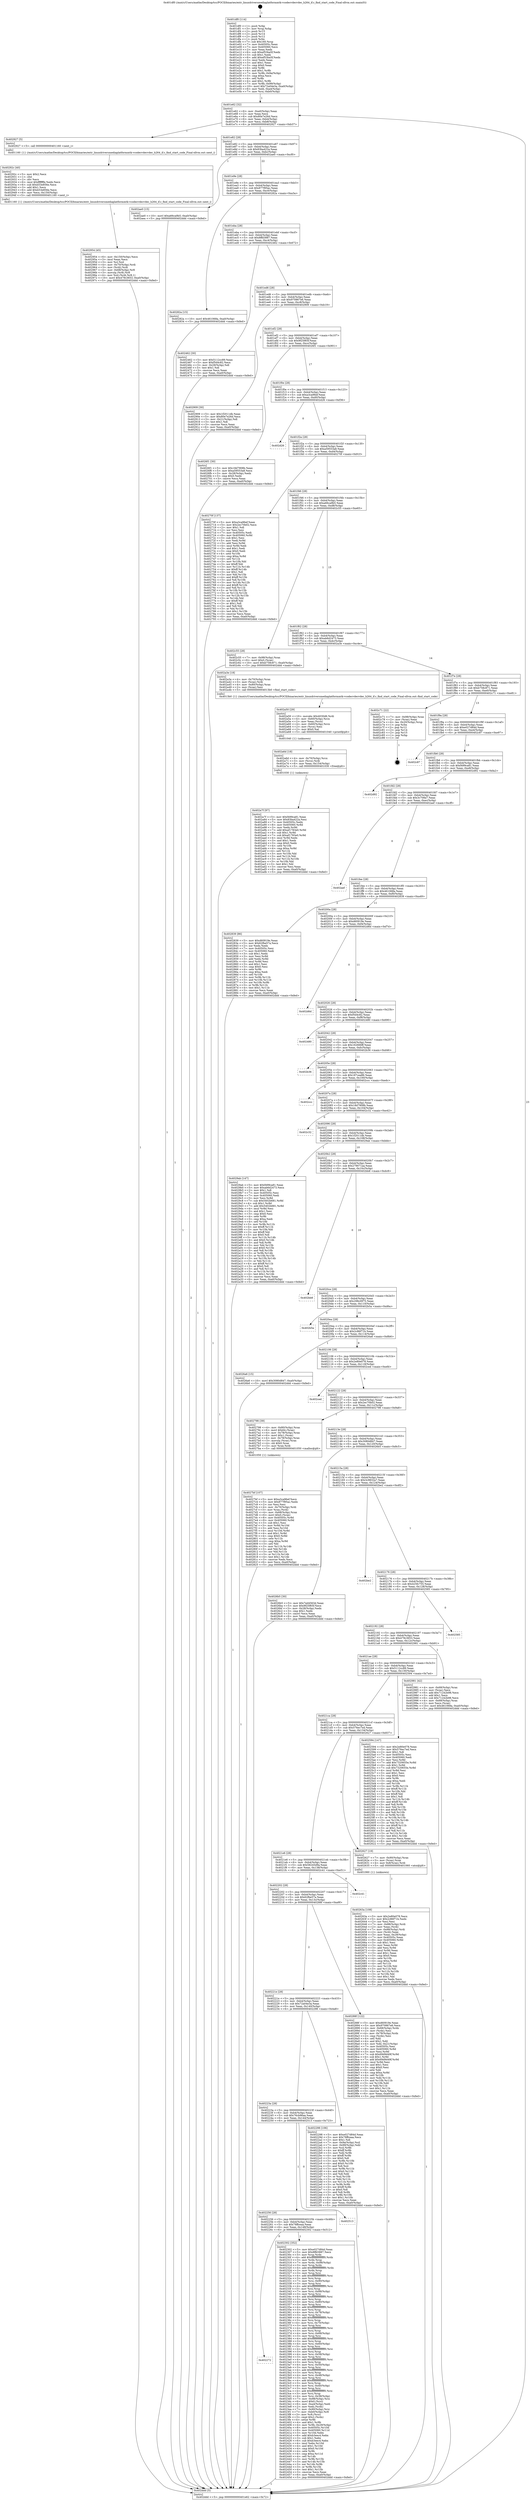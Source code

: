 digraph "0x401df0" {
  label = "0x401df0 (/mnt/c/Users/mathe/Desktop/tcc/POCII/binaries/extr_linuxdriversmediaplatformmtk-vcodecvdecvdec_h264_if.c_find_start_code_Final-ollvm.out::main(0))"
  labelloc = "t"
  node[shape=record]

  Entry [label="",width=0.3,height=0.3,shape=circle,fillcolor=black,style=filled]
  "0x401e62" [label="{
     0x401e62 [32]\l
     | [instrs]\l
     &nbsp;&nbsp;0x401e62 \<+6\>: mov -0xa0(%rbp),%eax\l
     &nbsp;&nbsp;0x401e68 \<+2\>: mov %eax,%ecx\l
     &nbsp;&nbsp;0x401e6a \<+6\>: sub $0x80e7e26d,%ecx\l
     &nbsp;&nbsp;0x401e70 \<+6\>: mov %eax,-0xb4(%rbp)\l
     &nbsp;&nbsp;0x401e76 \<+6\>: mov %ecx,-0xb8(%rbp)\l
     &nbsp;&nbsp;0x401e7c \<+6\>: je 0000000000402927 \<main+0xb37\>\l
  }"]
  "0x402927" [label="{
     0x402927 [5]\l
     | [instrs]\l
     &nbsp;&nbsp;0x402927 \<+5\>: call 0000000000401160 \<next_i\>\l
     | [calls]\l
     &nbsp;&nbsp;0x401160 \{1\} (/mnt/c/Users/mathe/Desktop/tcc/POCII/binaries/extr_linuxdriversmediaplatformmtk-vcodecvdecvdec_h264_if.c_find_start_code_Final-ollvm.out::next_i)\l
  }"]
  "0x401e82" [label="{
     0x401e82 [28]\l
     | [instrs]\l
     &nbsp;&nbsp;0x401e82 \<+5\>: jmp 0000000000401e87 \<main+0x97\>\l
     &nbsp;&nbsp;0x401e87 \<+6\>: mov -0xb4(%rbp),%eax\l
     &nbsp;&nbsp;0x401e8d \<+5\>: sub $0x83ba422a,%eax\l
     &nbsp;&nbsp;0x401e92 \<+6\>: mov %eax,-0xbc(%rbp)\l
     &nbsp;&nbsp;0x401e98 \<+6\>: je 0000000000402ae0 \<main+0xcf0\>\l
  }"]
  Exit [label="",width=0.3,height=0.3,shape=circle,fillcolor=black,style=filled,peripheries=2]
  "0x402ae0" [label="{
     0x402ae0 [15]\l
     | [instrs]\l
     &nbsp;&nbsp;0x402ae0 \<+10\>: movl $0xa66ca9b5,-0xa0(%rbp)\l
     &nbsp;&nbsp;0x402aea \<+5\>: jmp 0000000000402ddd \<main+0xfed\>\l
  }"]
  "0x401e9e" [label="{
     0x401e9e [28]\l
     | [instrs]\l
     &nbsp;&nbsp;0x401e9e \<+5\>: jmp 0000000000401ea3 \<main+0xb3\>\l
     &nbsp;&nbsp;0x401ea3 \<+6\>: mov -0xb4(%rbp),%eax\l
     &nbsp;&nbsp;0x401ea9 \<+5\>: sub $0x877f95ac,%eax\l
     &nbsp;&nbsp;0x401eae \<+6\>: mov %eax,-0xc0(%rbp)\l
     &nbsp;&nbsp;0x401eb4 \<+6\>: je 000000000040282a \<main+0xa3a\>\l
  }"]
  "0x402a7f" [label="{
     0x402a7f [97]\l
     | [instrs]\l
     &nbsp;&nbsp;0x402a7f \<+5\>: mov $0xf499ca81,%eax\l
     &nbsp;&nbsp;0x402a84 \<+5\>: mov $0x83ba422a,%esi\l
     &nbsp;&nbsp;0x402a89 \<+7\>: mov 0x40505c,%edx\l
     &nbsp;&nbsp;0x402a90 \<+8\>: mov 0x405060,%r8d\l
     &nbsp;&nbsp;0x402a98 \<+3\>: mov %edx,%r9d\l
     &nbsp;&nbsp;0x402a9b \<+7\>: add $0xaf1783e0,%r9d\l
     &nbsp;&nbsp;0x402aa2 \<+4\>: sub $0x1,%r9d\l
     &nbsp;&nbsp;0x402aa6 \<+7\>: sub $0xaf1783e0,%r9d\l
     &nbsp;&nbsp;0x402aad \<+4\>: imul %r9d,%edx\l
     &nbsp;&nbsp;0x402ab1 \<+3\>: and $0x1,%edx\l
     &nbsp;&nbsp;0x402ab4 \<+3\>: cmp $0x0,%edx\l
     &nbsp;&nbsp;0x402ab7 \<+4\>: sete %r10b\l
     &nbsp;&nbsp;0x402abb \<+4\>: cmp $0xa,%r8d\l
     &nbsp;&nbsp;0x402abf \<+4\>: setl %r11b\l
     &nbsp;&nbsp;0x402ac3 \<+3\>: mov %r10b,%bl\l
     &nbsp;&nbsp;0x402ac6 \<+3\>: and %r11b,%bl\l
     &nbsp;&nbsp;0x402ac9 \<+3\>: xor %r11b,%r10b\l
     &nbsp;&nbsp;0x402acc \<+3\>: or %r10b,%bl\l
     &nbsp;&nbsp;0x402acf \<+3\>: test $0x1,%bl\l
     &nbsp;&nbsp;0x402ad2 \<+3\>: cmovne %esi,%eax\l
     &nbsp;&nbsp;0x402ad5 \<+6\>: mov %eax,-0xa0(%rbp)\l
     &nbsp;&nbsp;0x402adb \<+5\>: jmp 0000000000402ddd \<main+0xfed\>\l
  }"]
  "0x40282a" [label="{
     0x40282a [15]\l
     | [instrs]\l
     &nbsp;&nbsp;0x40282a \<+10\>: movl $0x461068a,-0xa0(%rbp)\l
     &nbsp;&nbsp;0x402834 \<+5\>: jmp 0000000000402ddd \<main+0xfed\>\l
  }"]
  "0x401eba" [label="{
     0x401eba [28]\l
     | [instrs]\l
     &nbsp;&nbsp;0x401eba \<+5\>: jmp 0000000000401ebf \<main+0xcf\>\l
     &nbsp;&nbsp;0x401ebf \<+6\>: mov -0xb4(%rbp),%eax\l
     &nbsp;&nbsp;0x401ec5 \<+5\>: sub $0x8ffd3887,%eax\l
     &nbsp;&nbsp;0x401eca \<+6\>: mov %eax,-0xc4(%rbp)\l
     &nbsp;&nbsp;0x401ed0 \<+6\>: je 0000000000402462 \<main+0x672\>\l
  }"]
  "0x402a6d" [label="{
     0x402a6d [18]\l
     | [instrs]\l
     &nbsp;&nbsp;0x402a6d \<+4\>: mov -0x70(%rbp),%rcx\l
     &nbsp;&nbsp;0x402a71 \<+3\>: mov (%rcx),%rdi\l
     &nbsp;&nbsp;0x402a74 \<+6\>: mov %eax,-0x154(%rbp)\l
     &nbsp;&nbsp;0x402a7a \<+5\>: call 0000000000401030 \<free@plt\>\l
     | [calls]\l
     &nbsp;&nbsp;0x401030 \{1\} (unknown)\l
  }"]
  "0x402462" [label="{
     0x402462 [30]\l
     | [instrs]\l
     &nbsp;&nbsp;0x402462 \<+5\>: mov $0x5112cc89,%eax\l
     &nbsp;&nbsp;0x402467 \<+5\>: mov $0xf5d4c82,%ecx\l
     &nbsp;&nbsp;0x40246c \<+3\>: mov -0x29(%rbp),%dl\l
     &nbsp;&nbsp;0x40246f \<+3\>: test $0x1,%dl\l
     &nbsp;&nbsp;0x402472 \<+3\>: cmovne %ecx,%eax\l
     &nbsp;&nbsp;0x402475 \<+6\>: mov %eax,-0xa0(%rbp)\l
     &nbsp;&nbsp;0x40247b \<+5\>: jmp 0000000000402ddd \<main+0xfed\>\l
  }"]
  "0x401ed6" [label="{
     0x401ed6 [28]\l
     | [instrs]\l
     &nbsp;&nbsp;0x401ed6 \<+5\>: jmp 0000000000401edb \<main+0xeb\>\l
     &nbsp;&nbsp;0x401edb \<+6\>: mov -0xb4(%rbp),%eax\l
     &nbsp;&nbsp;0x401ee1 \<+5\>: sub $0x970867e6,%eax\l
     &nbsp;&nbsp;0x401ee6 \<+6\>: mov %eax,-0xc8(%rbp)\l
     &nbsp;&nbsp;0x401eec \<+6\>: je 0000000000402909 \<main+0xb19\>\l
  }"]
  "0x402a50" [label="{
     0x402a50 [29]\l
     | [instrs]\l
     &nbsp;&nbsp;0x402a50 \<+10\>: movabs $0x4030d6,%rdi\l
     &nbsp;&nbsp;0x402a5a \<+4\>: mov -0x60(%rbp),%rcx\l
     &nbsp;&nbsp;0x402a5e \<+2\>: mov %eax,(%rcx)\l
     &nbsp;&nbsp;0x402a60 \<+4\>: mov -0x60(%rbp),%rcx\l
     &nbsp;&nbsp;0x402a64 \<+2\>: mov (%rcx),%esi\l
     &nbsp;&nbsp;0x402a66 \<+2\>: mov $0x0,%al\l
     &nbsp;&nbsp;0x402a68 \<+5\>: call 0000000000401040 \<printf@plt\>\l
     | [calls]\l
     &nbsp;&nbsp;0x401040 \{1\} (unknown)\l
  }"]
  "0x402909" [label="{
     0x402909 [30]\l
     | [instrs]\l
     &nbsp;&nbsp;0x402909 \<+5\>: mov $0x1f2011db,%eax\l
     &nbsp;&nbsp;0x40290e \<+5\>: mov $0x80e7e26d,%ecx\l
     &nbsp;&nbsp;0x402913 \<+3\>: mov -0x21(%rbp),%dl\l
     &nbsp;&nbsp;0x402916 \<+3\>: test $0x1,%dl\l
     &nbsp;&nbsp;0x402919 \<+3\>: cmovne %ecx,%eax\l
     &nbsp;&nbsp;0x40291c \<+6\>: mov %eax,-0xa0(%rbp)\l
     &nbsp;&nbsp;0x402922 \<+5\>: jmp 0000000000402ddd \<main+0xfed\>\l
  }"]
  "0x401ef2" [label="{
     0x401ef2 [28]\l
     | [instrs]\l
     &nbsp;&nbsp;0x401ef2 \<+5\>: jmp 0000000000401ef7 \<main+0x107\>\l
     &nbsp;&nbsp;0x401ef7 \<+6\>: mov -0xb4(%rbp),%eax\l
     &nbsp;&nbsp;0x401efd \<+5\>: sub $0x9f25f65f,%eax\l
     &nbsp;&nbsp;0x401f02 \<+6\>: mov %eax,-0xcc(%rbp)\l
     &nbsp;&nbsp;0x401f08 \<+6\>: je 00000000004026f1 \<main+0x901\>\l
  }"]
  "0x402954" [label="{
     0x402954 [45]\l
     | [instrs]\l
     &nbsp;&nbsp;0x402954 \<+6\>: mov -0x150(%rbp),%ecx\l
     &nbsp;&nbsp;0x40295a \<+3\>: imul %eax,%ecx\l
     &nbsp;&nbsp;0x40295d \<+3\>: mov %cl,%sil\l
     &nbsp;&nbsp;0x402960 \<+4\>: mov -0x70(%rbp),%rdi\l
     &nbsp;&nbsp;0x402964 \<+3\>: mov (%rdi),%rdi\l
     &nbsp;&nbsp;0x402967 \<+4\>: mov -0x68(%rbp),%r8\l
     &nbsp;&nbsp;0x40296b \<+3\>: movslq (%r8),%r8\l
     &nbsp;&nbsp;0x40296e \<+4\>: mov %sil,(%rdi,%r8,1)\l
     &nbsp;&nbsp;0x402972 \<+10\>: movl $0x479c3653,-0xa0(%rbp)\l
     &nbsp;&nbsp;0x40297c \<+5\>: jmp 0000000000402ddd \<main+0xfed\>\l
  }"]
  "0x4026f1" [label="{
     0x4026f1 [30]\l
     | [instrs]\l
     &nbsp;&nbsp;0x4026f1 \<+5\>: mov $0x18d7908b,%eax\l
     &nbsp;&nbsp;0x4026f6 \<+5\>: mov $0xa59553a8,%ecx\l
     &nbsp;&nbsp;0x4026fb \<+3\>: mov -0x28(%rbp),%edx\l
     &nbsp;&nbsp;0x4026fe \<+3\>: cmp $0x0,%edx\l
     &nbsp;&nbsp;0x402701 \<+3\>: cmove %ecx,%eax\l
     &nbsp;&nbsp;0x402704 \<+6\>: mov %eax,-0xa0(%rbp)\l
     &nbsp;&nbsp;0x40270a \<+5\>: jmp 0000000000402ddd \<main+0xfed\>\l
  }"]
  "0x401f0e" [label="{
     0x401f0e [28]\l
     | [instrs]\l
     &nbsp;&nbsp;0x401f0e \<+5\>: jmp 0000000000401f13 \<main+0x123\>\l
     &nbsp;&nbsp;0x401f13 \<+6\>: mov -0xb4(%rbp),%eax\l
     &nbsp;&nbsp;0x401f19 \<+5\>: sub $0xa3ca96ef,%eax\l
     &nbsp;&nbsp;0x401f1e \<+6\>: mov %eax,-0xd0(%rbp)\l
     &nbsp;&nbsp;0x401f24 \<+6\>: je 0000000000402d26 \<main+0xf36\>\l
  }"]
  "0x40292c" [label="{
     0x40292c [40]\l
     | [instrs]\l
     &nbsp;&nbsp;0x40292c \<+5\>: mov $0x2,%ecx\l
     &nbsp;&nbsp;0x402931 \<+1\>: cltd\l
     &nbsp;&nbsp;0x402932 \<+2\>: idiv %ecx\l
     &nbsp;&nbsp;0x402934 \<+6\>: imul $0xfffffffe,%edx,%ecx\l
     &nbsp;&nbsp;0x40293a \<+6\>: sub $0xb53e856e,%ecx\l
     &nbsp;&nbsp;0x402940 \<+3\>: add $0x1,%ecx\l
     &nbsp;&nbsp;0x402943 \<+6\>: add $0xb53e856e,%ecx\l
     &nbsp;&nbsp;0x402949 \<+6\>: mov %ecx,-0x150(%rbp)\l
     &nbsp;&nbsp;0x40294f \<+5\>: call 0000000000401160 \<next_i\>\l
     | [calls]\l
     &nbsp;&nbsp;0x401160 \{1\} (/mnt/c/Users/mathe/Desktop/tcc/POCII/binaries/extr_linuxdriversmediaplatformmtk-vcodecvdecvdec_h264_if.c_find_start_code_Final-ollvm.out::next_i)\l
  }"]
  "0x402d26" [label="{
     0x402d26\l
  }", style=dashed]
  "0x401f2a" [label="{
     0x401f2a [28]\l
     | [instrs]\l
     &nbsp;&nbsp;0x401f2a \<+5\>: jmp 0000000000401f2f \<main+0x13f\>\l
     &nbsp;&nbsp;0x401f2f \<+6\>: mov -0xb4(%rbp),%eax\l
     &nbsp;&nbsp;0x401f35 \<+5\>: sub $0xa59553a8,%eax\l
     &nbsp;&nbsp;0x401f3a \<+6\>: mov %eax,-0xd4(%rbp)\l
     &nbsp;&nbsp;0x401f40 \<+6\>: je 000000000040270f \<main+0x91f\>\l
  }"]
  "0x4027bf" [label="{
     0x4027bf [107]\l
     | [instrs]\l
     &nbsp;&nbsp;0x4027bf \<+5\>: mov $0xa3ca96ef,%ecx\l
     &nbsp;&nbsp;0x4027c4 \<+5\>: mov $0x877f95ac,%edx\l
     &nbsp;&nbsp;0x4027c9 \<+2\>: xor %esi,%esi\l
     &nbsp;&nbsp;0x4027cb \<+4\>: mov -0x70(%rbp),%rdi\l
     &nbsp;&nbsp;0x4027cf \<+3\>: mov %rax,(%rdi)\l
     &nbsp;&nbsp;0x4027d2 \<+4\>: mov -0x68(%rbp),%rax\l
     &nbsp;&nbsp;0x4027d6 \<+6\>: movl $0x0,(%rax)\l
     &nbsp;&nbsp;0x4027dc \<+8\>: mov 0x40505c,%r8d\l
     &nbsp;&nbsp;0x4027e4 \<+8\>: mov 0x405060,%r9d\l
     &nbsp;&nbsp;0x4027ec \<+3\>: sub $0x1,%esi\l
     &nbsp;&nbsp;0x4027ef \<+3\>: mov %r8d,%r10d\l
     &nbsp;&nbsp;0x4027f2 \<+3\>: add %esi,%r10d\l
     &nbsp;&nbsp;0x4027f5 \<+4\>: imul %r10d,%r8d\l
     &nbsp;&nbsp;0x4027f9 \<+4\>: and $0x1,%r8d\l
     &nbsp;&nbsp;0x4027fd \<+4\>: cmp $0x0,%r8d\l
     &nbsp;&nbsp;0x402801 \<+4\>: sete %r11b\l
     &nbsp;&nbsp;0x402805 \<+4\>: cmp $0xa,%r9d\l
     &nbsp;&nbsp;0x402809 \<+3\>: setl %bl\l
     &nbsp;&nbsp;0x40280c \<+3\>: mov %r11b,%r14b\l
     &nbsp;&nbsp;0x40280f \<+3\>: and %bl,%r14b\l
     &nbsp;&nbsp;0x402812 \<+3\>: xor %bl,%r11b\l
     &nbsp;&nbsp;0x402815 \<+3\>: or %r11b,%r14b\l
     &nbsp;&nbsp;0x402818 \<+4\>: test $0x1,%r14b\l
     &nbsp;&nbsp;0x40281c \<+3\>: cmovne %edx,%ecx\l
     &nbsp;&nbsp;0x40281f \<+6\>: mov %ecx,-0xa0(%rbp)\l
     &nbsp;&nbsp;0x402825 \<+5\>: jmp 0000000000402ddd \<main+0xfed\>\l
  }"]
  "0x40270f" [label="{
     0x40270f [137]\l
     | [instrs]\l
     &nbsp;&nbsp;0x40270f \<+5\>: mov $0xa3ca96ef,%eax\l
     &nbsp;&nbsp;0x402714 \<+5\>: mov $0x2ec70b02,%ecx\l
     &nbsp;&nbsp;0x402719 \<+2\>: mov $0x1,%dl\l
     &nbsp;&nbsp;0x40271b \<+2\>: xor %esi,%esi\l
     &nbsp;&nbsp;0x40271d \<+7\>: mov 0x40505c,%edi\l
     &nbsp;&nbsp;0x402724 \<+8\>: mov 0x405060,%r8d\l
     &nbsp;&nbsp;0x40272c \<+3\>: sub $0x1,%esi\l
     &nbsp;&nbsp;0x40272f \<+3\>: mov %edi,%r9d\l
     &nbsp;&nbsp;0x402732 \<+3\>: add %esi,%r9d\l
     &nbsp;&nbsp;0x402735 \<+4\>: imul %r9d,%edi\l
     &nbsp;&nbsp;0x402739 \<+3\>: and $0x1,%edi\l
     &nbsp;&nbsp;0x40273c \<+3\>: cmp $0x0,%edi\l
     &nbsp;&nbsp;0x40273f \<+4\>: sete %r10b\l
     &nbsp;&nbsp;0x402743 \<+4\>: cmp $0xa,%r8d\l
     &nbsp;&nbsp;0x402747 \<+4\>: setl %r11b\l
     &nbsp;&nbsp;0x40274b \<+3\>: mov %r10b,%bl\l
     &nbsp;&nbsp;0x40274e \<+3\>: xor $0xff,%bl\l
     &nbsp;&nbsp;0x402751 \<+3\>: mov %r11b,%r14b\l
     &nbsp;&nbsp;0x402754 \<+4\>: xor $0xff,%r14b\l
     &nbsp;&nbsp;0x402758 \<+3\>: xor $0x1,%dl\l
     &nbsp;&nbsp;0x40275b \<+3\>: mov %bl,%r15b\l
     &nbsp;&nbsp;0x40275e \<+4\>: and $0xff,%r15b\l
     &nbsp;&nbsp;0x402762 \<+3\>: and %dl,%r10b\l
     &nbsp;&nbsp;0x402765 \<+3\>: mov %r14b,%r12b\l
     &nbsp;&nbsp;0x402768 \<+4\>: and $0xff,%r12b\l
     &nbsp;&nbsp;0x40276c \<+3\>: and %dl,%r11b\l
     &nbsp;&nbsp;0x40276f \<+3\>: or %r10b,%r15b\l
     &nbsp;&nbsp;0x402772 \<+3\>: or %r11b,%r12b\l
     &nbsp;&nbsp;0x402775 \<+3\>: xor %r12b,%r15b\l
     &nbsp;&nbsp;0x402778 \<+3\>: or %r14b,%bl\l
     &nbsp;&nbsp;0x40277b \<+3\>: xor $0xff,%bl\l
     &nbsp;&nbsp;0x40277e \<+3\>: or $0x1,%dl\l
     &nbsp;&nbsp;0x402781 \<+2\>: and %dl,%bl\l
     &nbsp;&nbsp;0x402783 \<+3\>: or %bl,%r15b\l
     &nbsp;&nbsp;0x402786 \<+4\>: test $0x1,%r15b\l
     &nbsp;&nbsp;0x40278a \<+3\>: cmovne %ecx,%eax\l
     &nbsp;&nbsp;0x40278d \<+6\>: mov %eax,-0xa0(%rbp)\l
     &nbsp;&nbsp;0x402793 \<+5\>: jmp 0000000000402ddd \<main+0xfed\>\l
  }"]
  "0x401f46" [label="{
     0x401f46 [28]\l
     | [instrs]\l
     &nbsp;&nbsp;0x401f46 \<+5\>: jmp 0000000000401f4b \<main+0x15b\>\l
     &nbsp;&nbsp;0x401f4b \<+6\>: mov -0xb4(%rbp),%eax\l
     &nbsp;&nbsp;0x401f51 \<+5\>: sub $0xa66ca9b5,%eax\l
     &nbsp;&nbsp;0x401f56 \<+6\>: mov %eax,-0xd8(%rbp)\l
     &nbsp;&nbsp;0x401f5c \<+6\>: je 0000000000402c55 \<main+0xe65\>\l
  }"]
  "0x40263a" [label="{
     0x40263a [108]\l
     | [instrs]\l
     &nbsp;&nbsp;0x40263a \<+5\>: mov $0x2e80e078,%ecx\l
     &nbsp;&nbsp;0x40263f \<+5\>: mov $0x2c86f71b,%edx\l
     &nbsp;&nbsp;0x402644 \<+2\>: xor %esi,%esi\l
     &nbsp;&nbsp;0x402646 \<+7\>: mov -0x88(%rbp),%rdi\l
     &nbsp;&nbsp;0x40264d \<+2\>: mov %eax,(%rdi)\l
     &nbsp;&nbsp;0x40264f \<+7\>: mov -0x88(%rbp),%rdi\l
     &nbsp;&nbsp;0x402656 \<+2\>: mov (%rdi),%eax\l
     &nbsp;&nbsp;0x402658 \<+3\>: mov %eax,-0x28(%rbp)\l
     &nbsp;&nbsp;0x40265b \<+7\>: mov 0x40505c,%eax\l
     &nbsp;&nbsp;0x402662 \<+8\>: mov 0x405060,%r8d\l
     &nbsp;&nbsp;0x40266a \<+3\>: sub $0x1,%esi\l
     &nbsp;&nbsp;0x40266d \<+3\>: mov %eax,%r9d\l
     &nbsp;&nbsp;0x402670 \<+3\>: add %esi,%r9d\l
     &nbsp;&nbsp;0x402673 \<+4\>: imul %r9d,%eax\l
     &nbsp;&nbsp;0x402677 \<+3\>: and $0x1,%eax\l
     &nbsp;&nbsp;0x40267a \<+3\>: cmp $0x0,%eax\l
     &nbsp;&nbsp;0x40267d \<+4\>: sete %r10b\l
     &nbsp;&nbsp;0x402681 \<+4\>: cmp $0xa,%r8d\l
     &nbsp;&nbsp;0x402685 \<+4\>: setl %r11b\l
     &nbsp;&nbsp;0x402689 \<+3\>: mov %r10b,%bl\l
     &nbsp;&nbsp;0x40268c \<+3\>: and %r11b,%bl\l
     &nbsp;&nbsp;0x40268f \<+3\>: xor %r11b,%r10b\l
     &nbsp;&nbsp;0x402692 \<+3\>: or %r10b,%bl\l
     &nbsp;&nbsp;0x402695 \<+3\>: test $0x1,%bl\l
     &nbsp;&nbsp;0x402698 \<+3\>: cmovne %edx,%ecx\l
     &nbsp;&nbsp;0x40269b \<+6\>: mov %ecx,-0xa0(%rbp)\l
     &nbsp;&nbsp;0x4026a1 \<+5\>: jmp 0000000000402ddd \<main+0xfed\>\l
  }"]
  "0x402c55" [label="{
     0x402c55 [28]\l
     | [instrs]\l
     &nbsp;&nbsp;0x402c55 \<+7\>: mov -0x98(%rbp),%rax\l
     &nbsp;&nbsp;0x402c5c \<+6\>: movl $0x0,(%rax)\l
     &nbsp;&nbsp;0x402c62 \<+10\>: movl $0xb758c871,-0xa0(%rbp)\l
     &nbsp;&nbsp;0x402c6c \<+5\>: jmp 0000000000402ddd \<main+0xfed\>\l
  }"]
  "0x401f62" [label="{
     0x401f62 [28]\l
     | [instrs]\l
     &nbsp;&nbsp;0x401f62 \<+5\>: jmp 0000000000401f67 \<main+0x177\>\l
     &nbsp;&nbsp;0x401f67 \<+6\>: mov -0xb4(%rbp),%eax\l
     &nbsp;&nbsp;0x401f6d \<+5\>: sub $0xab6d2473,%eax\l
     &nbsp;&nbsp;0x401f72 \<+6\>: mov %eax,-0xdc(%rbp)\l
     &nbsp;&nbsp;0x401f78 \<+6\>: je 0000000000402a3e \<main+0xc4e\>\l
  }"]
  "0x402272" [label="{
     0x402272\l
  }", style=dashed]
  "0x402a3e" [label="{
     0x402a3e [18]\l
     | [instrs]\l
     &nbsp;&nbsp;0x402a3e \<+4\>: mov -0x70(%rbp),%rax\l
     &nbsp;&nbsp;0x402a42 \<+3\>: mov (%rax),%rdi\l
     &nbsp;&nbsp;0x402a45 \<+4\>: mov -0x80(%rbp),%rax\l
     &nbsp;&nbsp;0x402a49 \<+2\>: mov (%rax),%esi\l
     &nbsp;&nbsp;0x402a4b \<+5\>: call 00000000004013b0 \<find_start_code\>\l
     | [calls]\l
     &nbsp;&nbsp;0x4013b0 \{1\} (/mnt/c/Users/mathe/Desktop/tcc/POCII/binaries/extr_linuxdriversmediaplatformmtk-vcodecvdecvdec_h264_if.c_find_start_code_Final-ollvm.out::find_start_code)\l
  }"]
  "0x401f7e" [label="{
     0x401f7e [28]\l
     | [instrs]\l
     &nbsp;&nbsp;0x401f7e \<+5\>: jmp 0000000000401f83 \<main+0x193\>\l
     &nbsp;&nbsp;0x401f83 \<+6\>: mov -0xb4(%rbp),%eax\l
     &nbsp;&nbsp;0x401f89 \<+5\>: sub $0xb758c871,%eax\l
     &nbsp;&nbsp;0x401f8e \<+6\>: mov %eax,-0xe0(%rbp)\l
     &nbsp;&nbsp;0x401f94 \<+6\>: je 0000000000402c71 \<main+0xe81\>\l
  }"]
  "0x402302" [label="{
     0x402302 [352]\l
     | [instrs]\l
     &nbsp;&nbsp;0x402302 \<+5\>: mov $0xe027d84d,%eax\l
     &nbsp;&nbsp;0x402307 \<+5\>: mov $0x8ffd3887,%ecx\l
     &nbsp;&nbsp;0x40230c \<+3\>: mov %rsp,%rdx\l
     &nbsp;&nbsp;0x40230f \<+4\>: add $0xfffffffffffffff0,%rdx\l
     &nbsp;&nbsp;0x402313 \<+3\>: mov %rdx,%rsp\l
     &nbsp;&nbsp;0x402316 \<+7\>: mov %rdx,-0x98(%rbp)\l
     &nbsp;&nbsp;0x40231d \<+3\>: mov %rsp,%rdx\l
     &nbsp;&nbsp;0x402320 \<+4\>: add $0xfffffffffffffff0,%rdx\l
     &nbsp;&nbsp;0x402324 \<+3\>: mov %rdx,%rsp\l
     &nbsp;&nbsp;0x402327 \<+3\>: mov %rsp,%rsi\l
     &nbsp;&nbsp;0x40232a \<+4\>: add $0xfffffffffffffff0,%rsi\l
     &nbsp;&nbsp;0x40232e \<+3\>: mov %rsi,%rsp\l
     &nbsp;&nbsp;0x402331 \<+7\>: mov %rsi,-0x90(%rbp)\l
     &nbsp;&nbsp;0x402338 \<+3\>: mov %rsp,%rsi\l
     &nbsp;&nbsp;0x40233b \<+4\>: add $0xfffffffffffffff0,%rsi\l
     &nbsp;&nbsp;0x40233f \<+3\>: mov %rsi,%rsp\l
     &nbsp;&nbsp;0x402342 \<+7\>: mov %rsi,-0x88(%rbp)\l
     &nbsp;&nbsp;0x402349 \<+3\>: mov %rsp,%rsi\l
     &nbsp;&nbsp;0x40234c \<+4\>: add $0xfffffffffffffff0,%rsi\l
     &nbsp;&nbsp;0x402350 \<+3\>: mov %rsi,%rsp\l
     &nbsp;&nbsp;0x402353 \<+4\>: mov %rsi,-0x80(%rbp)\l
     &nbsp;&nbsp;0x402357 \<+3\>: mov %rsp,%rsi\l
     &nbsp;&nbsp;0x40235a \<+4\>: add $0xfffffffffffffff0,%rsi\l
     &nbsp;&nbsp;0x40235e \<+3\>: mov %rsi,%rsp\l
     &nbsp;&nbsp;0x402361 \<+4\>: mov %rsi,-0x78(%rbp)\l
     &nbsp;&nbsp;0x402365 \<+3\>: mov %rsp,%rsi\l
     &nbsp;&nbsp;0x402368 \<+4\>: add $0xfffffffffffffff0,%rsi\l
     &nbsp;&nbsp;0x40236c \<+3\>: mov %rsi,%rsp\l
     &nbsp;&nbsp;0x40236f \<+4\>: mov %rsi,-0x70(%rbp)\l
     &nbsp;&nbsp;0x402373 \<+3\>: mov %rsp,%rsi\l
     &nbsp;&nbsp;0x402376 \<+4\>: add $0xfffffffffffffff0,%rsi\l
     &nbsp;&nbsp;0x40237a \<+3\>: mov %rsi,%rsp\l
     &nbsp;&nbsp;0x40237d \<+4\>: mov %rsi,-0x68(%rbp)\l
     &nbsp;&nbsp;0x402381 \<+3\>: mov %rsp,%rsi\l
     &nbsp;&nbsp;0x402384 \<+4\>: add $0xfffffffffffffff0,%rsi\l
     &nbsp;&nbsp;0x402388 \<+3\>: mov %rsi,%rsp\l
     &nbsp;&nbsp;0x40238b \<+4\>: mov %rsi,-0x60(%rbp)\l
     &nbsp;&nbsp;0x40238f \<+3\>: mov %rsp,%rsi\l
     &nbsp;&nbsp;0x402392 \<+4\>: add $0xfffffffffffffff0,%rsi\l
     &nbsp;&nbsp;0x402396 \<+3\>: mov %rsi,%rsp\l
     &nbsp;&nbsp;0x402399 \<+4\>: mov %rsi,-0x58(%rbp)\l
     &nbsp;&nbsp;0x40239d \<+3\>: mov %rsp,%rsi\l
     &nbsp;&nbsp;0x4023a0 \<+4\>: add $0xfffffffffffffff0,%rsi\l
     &nbsp;&nbsp;0x4023a4 \<+3\>: mov %rsi,%rsp\l
     &nbsp;&nbsp;0x4023a7 \<+4\>: mov %rsi,-0x50(%rbp)\l
     &nbsp;&nbsp;0x4023ab \<+3\>: mov %rsp,%rsi\l
     &nbsp;&nbsp;0x4023ae \<+4\>: add $0xfffffffffffffff0,%rsi\l
     &nbsp;&nbsp;0x4023b2 \<+3\>: mov %rsi,%rsp\l
     &nbsp;&nbsp;0x4023b5 \<+4\>: mov %rsi,-0x48(%rbp)\l
     &nbsp;&nbsp;0x4023b9 \<+3\>: mov %rsp,%rsi\l
     &nbsp;&nbsp;0x4023bc \<+4\>: add $0xfffffffffffffff0,%rsi\l
     &nbsp;&nbsp;0x4023c0 \<+3\>: mov %rsi,%rsp\l
     &nbsp;&nbsp;0x4023c3 \<+4\>: mov %rsi,-0x40(%rbp)\l
     &nbsp;&nbsp;0x4023c7 \<+3\>: mov %rsp,%rsi\l
     &nbsp;&nbsp;0x4023ca \<+4\>: add $0xfffffffffffffff0,%rsi\l
     &nbsp;&nbsp;0x4023ce \<+3\>: mov %rsi,%rsp\l
     &nbsp;&nbsp;0x4023d1 \<+4\>: mov %rsi,-0x38(%rbp)\l
     &nbsp;&nbsp;0x4023d5 \<+7\>: mov -0x98(%rbp),%rsi\l
     &nbsp;&nbsp;0x4023dc \<+6\>: movl $0x0,(%rsi)\l
     &nbsp;&nbsp;0x4023e2 \<+6\>: mov -0xa4(%rbp),%edi\l
     &nbsp;&nbsp;0x4023e8 \<+2\>: mov %edi,(%rdx)\l
     &nbsp;&nbsp;0x4023ea \<+7\>: mov -0x90(%rbp),%rsi\l
     &nbsp;&nbsp;0x4023f1 \<+7\>: mov -0xb0(%rbp),%r8\l
     &nbsp;&nbsp;0x4023f8 \<+3\>: mov %r8,(%rsi)\l
     &nbsp;&nbsp;0x4023fb \<+3\>: cmpl $0x2,(%rdx)\l
     &nbsp;&nbsp;0x4023fe \<+4\>: setne %r9b\l
     &nbsp;&nbsp;0x402402 \<+4\>: and $0x1,%r9b\l
     &nbsp;&nbsp;0x402406 \<+4\>: mov %r9b,-0x29(%rbp)\l
     &nbsp;&nbsp;0x40240a \<+8\>: mov 0x40505c,%r10d\l
     &nbsp;&nbsp;0x402412 \<+8\>: mov 0x405060,%r11d\l
     &nbsp;&nbsp;0x40241a \<+3\>: mov %r10d,%ebx\l
     &nbsp;&nbsp;0x40241d \<+6\>: add $0xb3eec4,%ebx\l
     &nbsp;&nbsp;0x402423 \<+3\>: sub $0x1,%ebx\l
     &nbsp;&nbsp;0x402426 \<+6\>: sub $0xb3eec4,%ebx\l
     &nbsp;&nbsp;0x40242c \<+4\>: imul %ebx,%r10d\l
     &nbsp;&nbsp;0x402430 \<+4\>: and $0x1,%r10d\l
     &nbsp;&nbsp;0x402434 \<+4\>: cmp $0x0,%r10d\l
     &nbsp;&nbsp;0x402438 \<+4\>: sete %r9b\l
     &nbsp;&nbsp;0x40243c \<+4\>: cmp $0xa,%r11d\l
     &nbsp;&nbsp;0x402440 \<+4\>: setl %r14b\l
     &nbsp;&nbsp;0x402444 \<+3\>: mov %r9b,%r15b\l
     &nbsp;&nbsp;0x402447 \<+3\>: and %r14b,%r15b\l
     &nbsp;&nbsp;0x40244a \<+3\>: xor %r14b,%r9b\l
     &nbsp;&nbsp;0x40244d \<+3\>: or %r9b,%r15b\l
     &nbsp;&nbsp;0x402450 \<+4\>: test $0x1,%r15b\l
     &nbsp;&nbsp;0x402454 \<+3\>: cmovne %ecx,%eax\l
     &nbsp;&nbsp;0x402457 \<+6\>: mov %eax,-0xa0(%rbp)\l
     &nbsp;&nbsp;0x40245d \<+5\>: jmp 0000000000402ddd \<main+0xfed\>\l
  }"]
  "0x402c71" [label="{
     0x402c71 [22]\l
     | [instrs]\l
     &nbsp;&nbsp;0x402c71 \<+7\>: mov -0x98(%rbp),%rax\l
     &nbsp;&nbsp;0x402c78 \<+2\>: mov (%rax),%eax\l
     &nbsp;&nbsp;0x402c7a \<+4\>: lea -0x20(%rbp),%rsp\l
     &nbsp;&nbsp;0x402c7e \<+1\>: pop %rbx\l
     &nbsp;&nbsp;0x402c7f \<+2\>: pop %r12\l
     &nbsp;&nbsp;0x402c81 \<+2\>: pop %r14\l
     &nbsp;&nbsp;0x402c83 \<+2\>: pop %r15\l
     &nbsp;&nbsp;0x402c85 \<+1\>: pop %rbp\l
     &nbsp;&nbsp;0x402c86 \<+1\>: ret\l
  }"]
  "0x401f9a" [label="{
     0x401f9a [28]\l
     | [instrs]\l
     &nbsp;&nbsp;0x401f9a \<+5\>: jmp 0000000000401f9f \<main+0x1af\>\l
     &nbsp;&nbsp;0x401f9f \<+6\>: mov -0xb4(%rbp),%eax\l
     &nbsp;&nbsp;0x401fa5 \<+5\>: sub $0xe027d84d,%eax\l
     &nbsp;&nbsp;0x401faa \<+6\>: mov %eax,-0xe4(%rbp)\l
     &nbsp;&nbsp;0x401fb0 \<+6\>: je 0000000000402c87 \<main+0xe97\>\l
  }"]
  "0x402256" [label="{
     0x402256 [28]\l
     | [instrs]\l
     &nbsp;&nbsp;0x402256 \<+5\>: jmp 000000000040225b \<main+0x46b\>\l
     &nbsp;&nbsp;0x40225b \<+6\>: mov -0xb4(%rbp),%eax\l
     &nbsp;&nbsp;0x402261 \<+5\>: sub $0x78ffceaa,%eax\l
     &nbsp;&nbsp;0x402266 \<+6\>: mov %eax,-0x148(%rbp)\l
     &nbsp;&nbsp;0x40226c \<+6\>: je 0000000000402302 \<main+0x512\>\l
  }"]
  "0x402c87" [label="{
     0x402c87\l
  }", style=dashed]
  "0x401fb6" [label="{
     0x401fb6 [28]\l
     | [instrs]\l
     &nbsp;&nbsp;0x401fb6 \<+5\>: jmp 0000000000401fbb \<main+0x1cb\>\l
     &nbsp;&nbsp;0x401fbb \<+6\>: mov -0xb4(%rbp),%eax\l
     &nbsp;&nbsp;0x401fc1 \<+5\>: sub $0xf499ca81,%eax\l
     &nbsp;&nbsp;0x401fc6 \<+6\>: mov %eax,-0xe8(%rbp)\l
     &nbsp;&nbsp;0x401fcc \<+6\>: je 0000000000402d92 \<main+0xfa2\>\l
  }"]
  "0x402513" [label="{
     0x402513\l
  }", style=dashed]
  "0x402d92" [label="{
     0x402d92\l
  }", style=dashed]
  "0x401fd2" [label="{
     0x401fd2 [28]\l
     | [instrs]\l
     &nbsp;&nbsp;0x401fd2 \<+5\>: jmp 0000000000401fd7 \<main+0x1e7\>\l
     &nbsp;&nbsp;0x401fd7 \<+6\>: mov -0xb4(%rbp),%eax\l
     &nbsp;&nbsp;0x401fdd \<+5\>: sub $0x3c708a7,%eax\l
     &nbsp;&nbsp;0x401fe2 \<+6\>: mov %eax,-0xec(%rbp)\l
     &nbsp;&nbsp;0x401fe8 \<+6\>: je 0000000000402aef \<main+0xcff\>\l
  }"]
  "0x401df0" [label="{
     0x401df0 [114]\l
     | [instrs]\l
     &nbsp;&nbsp;0x401df0 \<+1\>: push %rbp\l
     &nbsp;&nbsp;0x401df1 \<+3\>: mov %rsp,%rbp\l
     &nbsp;&nbsp;0x401df4 \<+2\>: push %r15\l
     &nbsp;&nbsp;0x401df6 \<+2\>: push %r14\l
     &nbsp;&nbsp;0x401df8 \<+2\>: push %r12\l
     &nbsp;&nbsp;0x401dfa \<+1\>: push %rbx\l
     &nbsp;&nbsp;0x401dfb \<+7\>: sub $0x160,%rsp\l
     &nbsp;&nbsp;0x401e02 \<+7\>: mov 0x40505c,%eax\l
     &nbsp;&nbsp;0x401e09 \<+7\>: mov 0x405060,%ecx\l
     &nbsp;&nbsp;0x401e10 \<+2\>: mov %eax,%edx\l
     &nbsp;&nbsp;0x401e12 \<+6\>: sub $0xef53ba5f,%edx\l
     &nbsp;&nbsp;0x401e18 \<+3\>: sub $0x1,%edx\l
     &nbsp;&nbsp;0x401e1b \<+6\>: add $0xef53ba5f,%edx\l
     &nbsp;&nbsp;0x401e21 \<+3\>: imul %edx,%eax\l
     &nbsp;&nbsp;0x401e24 \<+3\>: and $0x1,%eax\l
     &nbsp;&nbsp;0x401e27 \<+3\>: cmp $0x0,%eax\l
     &nbsp;&nbsp;0x401e2a \<+4\>: sete %r8b\l
     &nbsp;&nbsp;0x401e2e \<+4\>: and $0x1,%r8b\l
     &nbsp;&nbsp;0x401e32 \<+7\>: mov %r8b,-0x9a(%rbp)\l
     &nbsp;&nbsp;0x401e39 \<+3\>: cmp $0xa,%ecx\l
     &nbsp;&nbsp;0x401e3c \<+4\>: setl %r8b\l
     &nbsp;&nbsp;0x401e40 \<+4\>: and $0x1,%r8b\l
     &nbsp;&nbsp;0x401e44 \<+7\>: mov %r8b,-0x99(%rbp)\l
     &nbsp;&nbsp;0x401e4b \<+10\>: movl $0x72a04e3a,-0xa0(%rbp)\l
     &nbsp;&nbsp;0x401e55 \<+6\>: mov %edi,-0xa4(%rbp)\l
     &nbsp;&nbsp;0x401e5b \<+7\>: mov %rsi,-0xb0(%rbp)\l
  }"]
  "0x402aef" [label="{
     0x402aef\l
  }", style=dashed]
  "0x401fee" [label="{
     0x401fee [28]\l
     | [instrs]\l
     &nbsp;&nbsp;0x401fee \<+5\>: jmp 0000000000401ff3 \<main+0x203\>\l
     &nbsp;&nbsp;0x401ff3 \<+6\>: mov -0xb4(%rbp),%eax\l
     &nbsp;&nbsp;0x401ff9 \<+5\>: sub $0x461068a,%eax\l
     &nbsp;&nbsp;0x401ffe \<+6\>: mov %eax,-0xf0(%rbp)\l
     &nbsp;&nbsp;0x402004 \<+6\>: je 0000000000402839 \<main+0xa49\>\l
  }"]
  "0x402ddd" [label="{
     0x402ddd [5]\l
     | [instrs]\l
     &nbsp;&nbsp;0x402ddd \<+5\>: jmp 0000000000401e62 \<main+0x72\>\l
  }"]
  "0x402839" [label="{
     0x402839 [86]\l
     | [instrs]\l
     &nbsp;&nbsp;0x402839 \<+5\>: mov $0xd60919e,%eax\l
     &nbsp;&nbsp;0x40283e \<+5\>: mov $0x62fbe57a,%ecx\l
     &nbsp;&nbsp;0x402843 \<+2\>: xor %edx,%edx\l
     &nbsp;&nbsp;0x402845 \<+7\>: mov 0x40505c,%esi\l
     &nbsp;&nbsp;0x40284c \<+7\>: mov 0x405060,%edi\l
     &nbsp;&nbsp;0x402853 \<+3\>: sub $0x1,%edx\l
     &nbsp;&nbsp;0x402856 \<+3\>: mov %esi,%r8d\l
     &nbsp;&nbsp;0x402859 \<+3\>: add %edx,%r8d\l
     &nbsp;&nbsp;0x40285c \<+4\>: imul %r8d,%esi\l
     &nbsp;&nbsp;0x402860 \<+3\>: and $0x1,%esi\l
     &nbsp;&nbsp;0x402863 \<+3\>: cmp $0x0,%esi\l
     &nbsp;&nbsp;0x402866 \<+4\>: sete %r9b\l
     &nbsp;&nbsp;0x40286a \<+3\>: cmp $0xa,%edi\l
     &nbsp;&nbsp;0x40286d \<+4\>: setl %r10b\l
     &nbsp;&nbsp;0x402871 \<+3\>: mov %r9b,%r11b\l
     &nbsp;&nbsp;0x402874 \<+3\>: and %r10b,%r11b\l
     &nbsp;&nbsp;0x402877 \<+3\>: xor %r10b,%r9b\l
     &nbsp;&nbsp;0x40287a \<+3\>: or %r9b,%r11b\l
     &nbsp;&nbsp;0x40287d \<+4\>: test $0x1,%r11b\l
     &nbsp;&nbsp;0x402881 \<+3\>: cmovne %ecx,%eax\l
     &nbsp;&nbsp;0x402884 \<+6\>: mov %eax,-0xa0(%rbp)\l
     &nbsp;&nbsp;0x40288a \<+5\>: jmp 0000000000402ddd \<main+0xfed\>\l
  }"]
  "0x40200a" [label="{
     0x40200a [28]\l
     | [instrs]\l
     &nbsp;&nbsp;0x40200a \<+5\>: jmp 000000000040200f \<main+0x21f\>\l
     &nbsp;&nbsp;0x40200f \<+6\>: mov -0xb4(%rbp),%eax\l
     &nbsp;&nbsp;0x402015 \<+5\>: sub $0xd60919e,%eax\l
     &nbsp;&nbsp;0x40201a \<+6\>: mov %eax,-0xf4(%rbp)\l
     &nbsp;&nbsp;0x402020 \<+6\>: je 0000000000402d6d \<main+0xf7d\>\l
  }"]
  "0x40223a" [label="{
     0x40223a [28]\l
     | [instrs]\l
     &nbsp;&nbsp;0x40223a \<+5\>: jmp 000000000040223f \<main+0x44f\>\l
     &nbsp;&nbsp;0x40223f \<+6\>: mov -0xb4(%rbp),%eax\l
     &nbsp;&nbsp;0x402245 \<+5\>: sub $0x76cb96aa,%eax\l
     &nbsp;&nbsp;0x40224a \<+6\>: mov %eax,-0x144(%rbp)\l
     &nbsp;&nbsp;0x402250 \<+6\>: je 0000000000402513 \<main+0x723\>\l
  }"]
  "0x402d6d" [label="{
     0x402d6d\l
  }", style=dashed]
  "0x402026" [label="{
     0x402026 [28]\l
     | [instrs]\l
     &nbsp;&nbsp;0x402026 \<+5\>: jmp 000000000040202b \<main+0x23b\>\l
     &nbsp;&nbsp;0x40202b \<+6\>: mov -0xb4(%rbp),%eax\l
     &nbsp;&nbsp;0x402031 \<+5\>: sub $0xf5d4c82,%eax\l
     &nbsp;&nbsp;0x402036 \<+6\>: mov %eax,-0xf8(%rbp)\l
     &nbsp;&nbsp;0x40203c \<+6\>: je 0000000000402480 \<main+0x690\>\l
  }"]
  "0x402298" [label="{
     0x402298 [106]\l
     | [instrs]\l
     &nbsp;&nbsp;0x402298 \<+5\>: mov $0xe027d84d,%eax\l
     &nbsp;&nbsp;0x40229d \<+5\>: mov $0x78ffceaa,%ecx\l
     &nbsp;&nbsp;0x4022a2 \<+2\>: mov $0x1,%dl\l
     &nbsp;&nbsp;0x4022a4 \<+7\>: mov -0x9a(%rbp),%sil\l
     &nbsp;&nbsp;0x4022ab \<+7\>: mov -0x99(%rbp),%dil\l
     &nbsp;&nbsp;0x4022b2 \<+3\>: mov %sil,%r8b\l
     &nbsp;&nbsp;0x4022b5 \<+4\>: xor $0xff,%r8b\l
     &nbsp;&nbsp;0x4022b9 \<+3\>: mov %dil,%r9b\l
     &nbsp;&nbsp;0x4022bc \<+4\>: xor $0xff,%r9b\l
     &nbsp;&nbsp;0x4022c0 \<+3\>: xor $0x0,%dl\l
     &nbsp;&nbsp;0x4022c3 \<+3\>: mov %r8b,%r10b\l
     &nbsp;&nbsp;0x4022c6 \<+4\>: and $0x0,%r10b\l
     &nbsp;&nbsp;0x4022ca \<+3\>: and %dl,%sil\l
     &nbsp;&nbsp;0x4022cd \<+3\>: mov %r9b,%r11b\l
     &nbsp;&nbsp;0x4022d0 \<+4\>: and $0x0,%r11b\l
     &nbsp;&nbsp;0x4022d4 \<+3\>: and %dl,%dil\l
     &nbsp;&nbsp;0x4022d7 \<+3\>: or %sil,%r10b\l
     &nbsp;&nbsp;0x4022da \<+3\>: or %dil,%r11b\l
     &nbsp;&nbsp;0x4022dd \<+3\>: xor %r11b,%r10b\l
     &nbsp;&nbsp;0x4022e0 \<+3\>: or %r9b,%r8b\l
     &nbsp;&nbsp;0x4022e3 \<+4\>: xor $0xff,%r8b\l
     &nbsp;&nbsp;0x4022e7 \<+3\>: or $0x0,%dl\l
     &nbsp;&nbsp;0x4022ea \<+3\>: and %dl,%r8b\l
     &nbsp;&nbsp;0x4022ed \<+3\>: or %r8b,%r10b\l
     &nbsp;&nbsp;0x4022f0 \<+4\>: test $0x1,%r10b\l
     &nbsp;&nbsp;0x4022f4 \<+3\>: cmovne %ecx,%eax\l
     &nbsp;&nbsp;0x4022f7 \<+6\>: mov %eax,-0xa0(%rbp)\l
     &nbsp;&nbsp;0x4022fd \<+5\>: jmp 0000000000402ddd \<main+0xfed\>\l
  }"]
  "0x402480" [label="{
     0x402480\l
  }", style=dashed]
  "0x402042" [label="{
     0x402042 [28]\l
     | [instrs]\l
     &nbsp;&nbsp;0x402042 \<+5\>: jmp 0000000000402047 \<main+0x257\>\l
     &nbsp;&nbsp;0x402047 \<+6\>: mov -0xb4(%rbp),%eax\l
     &nbsp;&nbsp;0x40204d \<+5\>: sub $0x162666ff,%eax\l
     &nbsp;&nbsp;0x402052 \<+6\>: mov %eax,-0xfc(%rbp)\l
     &nbsp;&nbsp;0x402058 \<+6\>: je 0000000000402b36 \<main+0xd46\>\l
  }"]
  "0x40221e" [label="{
     0x40221e [28]\l
     | [instrs]\l
     &nbsp;&nbsp;0x40221e \<+5\>: jmp 0000000000402223 \<main+0x433\>\l
     &nbsp;&nbsp;0x402223 \<+6\>: mov -0xb4(%rbp),%eax\l
     &nbsp;&nbsp;0x402229 \<+5\>: sub $0x72a04e3a,%eax\l
     &nbsp;&nbsp;0x40222e \<+6\>: mov %eax,-0x140(%rbp)\l
     &nbsp;&nbsp;0x402234 \<+6\>: je 0000000000402298 \<main+0x4a8\>\l
  }"]
  "0x402b36" [label="{
     0x402b36\l
  }", style=dashed]
  "0x40205e" [label="{
     0x40205e [28]\l
     | [instrs]\l
     &nbsp;&nbsp;0x40205e \<+5\>: jmp 0000000000402063 \<main+0x273\>\l
     &nbsp;&nbsp;0x402063 \<+6\>: mov -0xb4(%rbp),%eax\l
     &nbsp;&nbsp;0x402069 \<+5\>: sub $0x187cea86,%eax\l
     &nbsp;&nbsp;0x40206e \<+6\>: mov %eax,-0x100(%rbp)\l
     &nbsp;&nbsp;0x402074 \<+6\>: je 0000000000402ccc \<main+0xedc\>\l
  }"]
  "0x40288f" [label="{
     0x40288f [122]\l
     | [instrs]\l
     &nbsp;&nbsp;0x40288f \<+5\>: mov $0xd60919e,%eax\l
     &nbsp;&nbsp;0x402894 \<+5\>: mov $0x970867e6,%ecx\l
     &nbsp;&nbsp;0x402899 \<+4\>: mov -0x68(%rbp),%rdx\l
     &nbsp;&nbsp;0x40289d \<+2\>: mov (%rdx),%esi\l
     &nbsp;&nbsp;0x40289f \<+4\>: mov -0x78(%rbp),%rdx\l
     &nbsp;&nbsp;0x4028a3 \<+2\>: cmp (%rdx),%esi\l
     &nbsp;&nbsp;0x4028a5 \<+4\>: setl %dil\l
     &nbsp;&nbsp;0x4028a9 \<+4\>: and $0x1,%dil\l
     &nbsp;&nbsp;0x4028ad \<+4\>: mov %dil,-0x21(%rbp)\l
     &nbsp;&nbsp;0x4028b1 \<+7\>: mov 0x40505c,%esi\l
     &nbsp;&nbsp;0x4028b8 \<+8\>: mov 0x405060,%r8d\l
     &nbsp;&nbsp;0x4028c0 \<+3\>: mov %esi,%r9d\l
     &nbsp;&nbsp;0x4028c3 \<+7\>: sub $0x69d9d49f,%r9d\l
     &nbsp;&nbsp;0x4028ca \<+4\>: sub $0x1,%r9d\l
     &nbsp;&nbsp;0x4028ce \<+7\>: add $0x69d9d49f,%r9d\l
     &nbsp;&nbsp;0x4028d5 \<+4\>: imul %r9d,%esi\l
     &nbsp;&nbsp;0x4028d9 \<+3\>: and $0x1,%esi\l
     &nbsp;&nbsp;0x4028dc \<+3\>: cmp $0x0,%esi\l
     &nbsp;&nbsp;0x4028df \<+4\>: sete %dil\l
     &nbsp;&nbsp;0x4028e3 \<+4\>: cmp $0xa,%r8d\l
     &nbsp;&nbsp;0x4028e7 \<+4\>: setl %r10b\l
     &nbsp;&nbsp;0x4028eb \<+3\>: mov %dil,%r11b\l
     &nbsp;&nbsp;0x4028ee \<+3\>: and %r10b,%r11b\l
     &nbsp;&nbsp;0x4028f1 \<+3\>: xor %r10b,%dil\l
     &nbsp;&nbsp;0x4028f4 \<+3\>: or %dil,%r11b\l
     &nbsp;&nbsp;0x4028f7 \<+4\>: test $0x1,%r11b\l
     &nbsp;&nbsp;0x4028fb \<+3\>: cmovne %ecx,%eax\l
     &nbsp;&nbsp;0x4028fe \<+6\>: mov %eax,-0xa0(%rbp)\l
     &nbsp;&nbsp;0x402904 \<+5\>: jmp 0000000000402ddd \<main+0xfed\>\l
  }"]
  "0x402ccc" [label="{
     0x402ccc\l
  }", style=dashed]
  "0x40207a" [label="{
     0x40207a [28]\l
     | [instrs]\l
     &nbsp;&nbsp;0x40207a \<+5\>: jmp 000000000040207f \<main+0x28f\>\l
     &nbsp;&nbsp;0x40207f \<+6\>: mov -0xb4(%rbp),%eax\l
     &nbsp;&nbsp;0x402085 \<+5\>: sub $0x18d7908b,%eax\l
     &nbsp;&nbsp;0x40208a \<+6\>: mov %eax,-0x104(%rbp)\l
     &nbsp;&nbsp;0x402090 \<+6\>: je 0000000000402c32 \<main+0xe42\>\l
  }"]
  "0x402202" [label="{
     0x402202 [28]\l
     | [instrs]\l
     &nbsp;&nbsp;0x402202 \<+5\>: jmp 0000000000402207 \<main+0x417\>\l
     &nbsp;&nbsp;0x402207 \<+6\>: mov -0xb4(%rbp),%eax\l
     &nbsp;&nbsp;0x40220d \<+5\>: sub $0x62fbe57a,%eax\l
     &nbsp;&nbsp;0x402212 \<+6\>: mov %eax,-0x13c(%rbp)\l
     &nbsp;&nbsp;0x402218 \<+6\>: je 000000000040288f \<main+0xa9f\>\l
  }"]
  "0x402c32" [label="{
     0x402c32\l
  }", style=dashed]
  "0x402096" [label="{
     0x402096 [28]\l
     | [instrs]\l
     &nbsp;&nbsp;0x402096 \<+5\>: jmp 000000000040209b \<main+0x2ab\>\l
     &nbsp;&nbsp;0x40209b \<+6\>: mov -0xb4(%rbp),%eax\l
     &nbsp;&nbsp;0x4020a1 \<+5\>: sub $0x1f2011db,%eax\l
     &nbsp;&nbsp;0x4020a6 \<+6\>: mov %eax,-0x108(%rbp)\l
     &nbsp;&nbsp;0x4020ac \<+6\>: je 00000000004029ab \<main+0xbbb\>\l
  }"]
  "0x402c41" [label="{
     0x402c41\l
  }", style=dashed]
  "0x4029ab" [label="{
     0x4029ab [147]\l
     | [instrs]\l
     &nbsp;&nbsp;0x4029ab \<+5\>: mov $0xf499ca81,%eax\l
     &nbsp;&nbsp;0x4029b0 \<+5\>: mov $0xab6d2473,%ecx\l
     &nbsp;&nbsp;0x4029b5 \<+2\>: mov $0x1,%dl\l
     &nbsp;&nbsp;0x4029b7 \<+7\>: mov 0x40505c,%esi\l
     &nbsp;&nbsp;0x4029be \<+7\>: mov 0x405060,%edi\l
     &nbsp;&nbsp;0x4029c5 \<+3\>: mov %esi,%r8d\l
     &nbsp;&nbsp;0x4029c8 \<+7\>: sub $0x5402b681,%r8d\l
     &nbsp;&nbsp;0x4029cf \<+4\>: sub $0x1,%r8d\l
     &nbsp;&nbsp;0x4029d3 \<+7\>: add $0x5402b681,%r8d\l
     &nbsp;&nbsp;0x4029da \<+4\>: imul %r8d,%esi\l
     &nbsp;&nbsp;0x4029de \<+3\>: and $0x1,%esi\l
     &nbsp;&nbsp;0x4029e1 \<+3\>: cmp $0x0,%esi\l
     &nbsp;&nbsp;0x4029e4 \<+4\>: sete %r9b\l
     &nbsp;&nbsp;0x4029e8 \<+3\>: cmp $0xa,%edi\l
     &nbsp;&nbsp;0x4029eb \<+4\>: setl %r10b\l
     &nbsp;&nbsp;0x4029ef \<+3\>: mov %r9b,%r11b\l
     &nbsp;&nbsp;0x4029f2 \<+4\>: xor $0xff,%r11b\l
     &nbsp;&nbsp;0x4029f6 \<+3\>: mov %r10b,%bl\l
     &nbsp;&nbsp;0x4029f9 \<+3\>: xor $0xff,%bl\l
     &nbsp;&nbsp;0x4029fc \<+3\>: xor $0x0,%dl\l
     &nbsp;&nbsp;0x4029ff \<+3\>: mov %r11b,%r14b\l
     &nbsp;&nbsp;0x402a02 \<+4\>: and $0x0,%r14b\l
     &nbsp;&nbsp;0x402a06 \<+3\>: and %dl,%r9b\l
     &nbsp;&nbsp;0x402a09 \<+3\>: mov %bl,%r15b\l
     &nbsp;&nbsp;0x402a0c \<+4\>: and $0x0,%r15b\l
     &nbsp;&nbsp;0x402a10 \<+3\>: and %dl,%r10b\l
     &nbsp;&nbsp;0x402a13 \<+3\>: or %r9b,%r14b\l
     &nbsp;&nbsp;0x402a16 \<+3\>: or %r10b,%r15b\l
     &nbsp;&nbsp;0x402a19 \<+3\>: xor %r15b,%r14b\l
     &nbsp;&nbsp;0x402a1c \<+3\>: or %bl,%r11b\l
     &nbsp;&nbsp;0x402a1f \<+4\>: xor $0xff,%r11b\l
     &nbsp;&nbsp;0x402a23 \<+3\>: or $0x0,%dl\l
     &nbsp;&nbsp;0x402a26 \<+3\>: and %dl,%r11b\l
     &nbsp;&nbsp;0x402a29 \<+3\>: or %r11b,%r14b\l
     &nbsp;&nbsp;0x402a2c \<+4\>: test $0x1,%r14b\l
     &nbsp;&nbsp;0x402a30 \<+3\>: cmovne %ecx,%eax\l
     &nbsp;&nbsp;0x402a33 \<+6\>: mov %eax,-0xa0(%rbp)\l
     &nbsp;&nbsp;0x402a39 \<+5\>: jmp 0000000000402ddd \<main+0xfed\>\l
  }"]
  "0x4020b2" [label="{
     0x4020b2 [28]\l
     | [instrs]\l
     &nbsp;&nbsp;0x4020b2 \<+5\>: jmp 00000000004020b7 \<main+0x2c7\>\l
     &nbsp;&nbsp;0x4020b7 \<+6\>: mov -0xb4(%rbp),%eax\l
     &nbsp;&nbsp;0x4020bd \<+5\>: sub $0x279071aa,%eax\l
     &nbsp;&nbsp;0x4020c2 \<+6\>: mov %eax,-0x10c(%rbp)\l
     &nbsp;&nbsp;0x4020c8 \<+6\>: je 0000000000402bb8 \<main+0xdc8\>\l
  }"]
  "0x4021e6" [label="{
     0x4021e6 [28]\l
     | [instrs]\l
     &nbsp;&nbsp;0x4021e6 \<+5\>: jmp 00000000004021eb \<main+0x3fb\>\l
     &nbsp;&nbsp;0x4021eb \<+6\>: mov -0xb4(%rbp),%eax\l
     &nbsp;&nbsp;0x4021f1 \<+5\>: sub $0x58245d9a,%eax\l
     &nbsp;&nbsp;0x4021f6 \<+6\>: mov %eax,-0x138(%rbp)\l
     &nbsp;&nbsp;0x4021fc \<+6\>: je 0000000000402c41 \<main+0xe51\>\l
  }"]
  "0x402bb8" [label="{
     0x402bb8\l
  }", style=dashed]
  "0x4020ce" [label="{
     0x4020ce [28]\l
     | [instrs]\l
     &nbsp;&nbsp;0x4020ce \<+5\>: jmp 00000000004020d3 \<main+0x2e3\>\l
     &nbsp;&nbsp;0x4020d3 \<+6\>: mov -0xb4(%rbp),%eax\l
     &nbsp;&nbsp;0x4020d9 \<+5\>: sub $0x298c0975,%eax\l
     &nbsp;&nbsp;0x4020de \<+6\>: mov %eax,-0x110(%rbp)\l
     &nbsp;&nbsp;0x4020e4 \<+6\>: je 0000000000402b5a \<main+0xd6a\>\l
  }"]
  "0x402627" [label="{
     0x402627 [19]\l
     | [instrs]\l
     &nbsp;&nbsp;0x402627 \<+7\>: mov -0x90(%rbp),%rax\l
     &nbsp;&nbsp;0x40262e \<+3\>: mov (%rax),%rax\l
     &nbsp;&nbsp;0x402631 \<+4\>: mov 0x8(%rax),%rdi\l
     &nbsp;&nbsp;0x402635 \<+5\>: call 0000000000401060 \<atoi@plt\>\l
     | [calls]\l
     &nbsp;&nbsp;0x401060 \{1\} (unknown)\l
  }"]
  "0x402b5a" [label="{
     0x402b5a\l
  }", style=dashed]
  "0x4020ea" [label="{
     0x4020ea [28]\l
     | [instrs]\l
     &nbsp;&nbsp;0x4020ea \<+5\>: jmp 00000000004020ef \<main+0x2ff\>\l
     &nbsp;&nbsp;0x4020ef \<+6\>: mov -0xb4(%rbp),%eax\l
     &nbsp;&nbsp;0x4020f5 \<+5\>: sub $0x2c86f71b,%eax\l
     &nbsp;&nbsp;0x4020fa \<+6\>: mov %eax,-0x114(%rbp)\l
     &nbsp;&nbsp;0x402100 \<+6\>: je 00000000004026a6 \<main+0x8b6\>\l
  }"]
  "0x4021ca" [label="{
     0x4021ca [28]\l
     | [instrs]\l
     &nbsp;&nbsp;0x4021ca \<+5\>: jmp 00000000004021cf \<main+0x3df\>\l
     &nbsp;&nbsp;0x4021cf \<+6\>: mov -0xb4(%rbp),%eax\l
     &nbsp;&nbsp;0x4021d5 \<+5\>: sub $0x576ec7ed,%eax\l
     &nbsp;&nbsp;0x4021da \<+6\>: mov %eax,-0x134(%rbp)\l
     &nbsp;&nbsp;0x4021e0 \<+6\>: je 0000000000402627 \<main+0x837\>\l
  }"]
  "0x4026a6" [label="{
     0x4026a6 [15]\l
     | [instrs]\l
     &nbsp;&nbsp;0x4026a6 \<+10\>: movl $0x3080d847,-0xa0(%rbp)\l
     &nbsp;&nbsp;0x4026b0 \<+5\>: jmp 0000000000402ddd \<main+0xfed\>\l
  }"]
  "0x402106" [label="{
     0x402106 [28]\l
     | [instrs]\l
     &nbsp;&nbsp;0x402106 \<+5\>: jmp 000000000040210b \<main+0x31b\>\l
     &nbsp;&nbsp;0x40210b \<+6\>: mov -0xb4(%rbp),%eax\l
     &nbsp;&nbsp;0x402111 \<+5\>: sub $0x2e80e078,%eax\l
     &nbsp;&nbsp;0x402116 \<+6\>: mov %eax,-0x118(%rbp)\l
     &nbsp;&nbsp;0x40211c \<+6\>: je 0000000000402ced \<main+0xefd\>\l
  }"]
  "0x402594" [label="{
     0x402594 [147]\l
     | [instrs]\l
     &nbsp;&nbsp;0x402594 \<+5\>: mov $0x2e80e078,%eax\l
     &nbsp;&nbsp;0x402599 \<+5\>: mov $0x576ec7ed,%ecx\l
     &nbsp;&nbsp;0x40259e \<+2\>: mov $0x1,%dl\l
     &nbsp;&nbsp;0x4025a0 \<+7\>: mov 0x40505c,%esi\l
     &nbsp;&nbsp;0x4025a7 \<+7\>: mov 0x405060,%edi\l
     &nbsp;&nbsp;0x4025ae \<+3\>: mov %esi,%r8d\l
     &nbsp;&nbsp;0x4025b1 \<+7\>: add $0x7320655e,%r8d\l
     &nbsp;&nbsp;0x4025b8 \<+4\>: sub $0x1,%r8d\l
     &nbsp;&nbsp;0x4025bc \<+7\>: sub $0x7320655e,%r8d\l
     &nbsp;&nbsp;0x4025c3 \<+4\>: imul %r8d,%esi\l
     &nbsp;&nbsp;0x4025c7 \<+3\>: and $0x1,%esi\l
     &nbsp;&nbsp;0x4025ca \<+3\>: cmp $0x0,%esi\l
     &nbsp;&nbsp;0x4025cd \<+4\>: sete %r9b\l
     &nbsp;&nbsp;0x4025d1 \<+3\>: cmp $0xa,%edi\l
     &nbsp;&nbsp;0x4025d4 \<+4\>: setl %r10b\l
     &nbsp;&nbsp;0x4025d8 \<+3\>: mov %r9b,%r11b\l
     &nbsp;&nbsp;0x4025db \<+4\>: xor $0xff,%r11b\l
     &nbsp;&nbsp;0x4025df \<+3\>: mov %r10b,%bl\l
     &nbsp;&nbsp;0x4025e2 \<+3\>: xor $0xff,%bl\l
     &nbsp;&nbsp;0x4025e5 \<+3\>: xor $0x1,%dl\l
     &nbsp;&nbsp;0x4025e8 \<+3\>: mov %r11b,%r14b\l
     &nbsp;&nbsp;0x4025eb \<+4\>: and $0xff,%r14b\l
     &nbsp;&nbsp;0x4025ef \<+3\>: and %dl,%r9b\l
     &nbsp;&nbsp;0x4025f2 \<+3\>: mov %bl,%r15b\l
     &nbsp;&nbsp;0x4025f5 \<+4\>: and $0xff,%r15b\l
     &nbsp;&nbsp;0x4025f9 \<+3\>: and %dl,%r10b\l
     &nbsp;&nbsp;0x4025fc \<+3\>: or %r9b,%r14b\l
     &nbsp;&nbsp;0x4025ff \<+3\>: or %r10b,%r15b\l
     &nbsp;&nbsp;0x402602 \<+3\>: xor %r15b,%r14b\l
     &nbsp;&nbsp;0x402605 \<+3\>: or %bl,%r11b\l
     &nbsp;&nbsp;0x402608 \<+4\>: xor $0xff,%r11b\l
     &nbsp;&nbsp;0x40260c \<+3\>: or $0x1,%dl\l
     &nbsp;&nbsp;0x40260f \<+3\>: and %dl,%r11b\l
     &nbsp;&nbsp;0x402612 \<+3\>: or %r11b,%r14b\l
     &nbsp;&nbsp;0x402615 \<+4\>: test $0x1,%r14b\l
     &nbsp;&nbsp;0x402619 \<+3\>: cmovne %ecx,%eax\l
     &nbsp;&nbsp;0x40261c \<+6\>: mov %eax,-0xa0(%rbp)\l
     &nbsp;&nbsp;0x402622 \<+5\>: jmp 0000000000402ddd \<main+0xfed\>\l
  }"]
  "0x402ced" [label="{
     0x402ced\l
  }", style=dashed]
  "0x402122" [label="{
     0x402122 [28]\l
     | [instrs]\l
     &nbsp;&nbsp;0x402122 \<+5\>: jmp 0000000000402127 \<main+0x337\>\l
     &nbsp;&nbsp;0x402127 \<+6\>: mov -0xb4(%rbp),%eax\l
     &nbsp;&nbsp;0x40212d \<+5\>: sub $0x2ec70b02,%eax\l
     &nbsp;&nbsp;0x402132 \<+6\>: mov %eax,-0x11c(%rbp)\l
     &nbsp;&nbsp;0x402138 \<+6\>: je 0000000000402798 \<main+0x9a8\>\l
  }"]
  "0x4021ae" [label="{
     0x4021ae [28]\l
     | [instrs]\l
     &nbsp;&nbsp;0x4021ae \<+5\>: jmp 00000000004021b3 \<main+0x3c3\>\l
     &nbsp;&nbsp;0x4021b3 \<+6\>: mov -0xb4(%rbp),%eax\l
     &nbsp;&nbsp;0x4021b9 \<+5\>: sub $0x5112cc89,%eax\l
     &nbsp;&nbsp;0x4021be \<+6\>: mov %eax,-0x130(%rbp)\l
     &nbsp;&nbsp;0x4021c4 \<+6\>: je 0000000000402594 \<main+0x7a4\>\l
  }"]
  "0x402798" [label="{
     0x402798 [39]\l
     | [instrs]\l
     &nbsp;&nbsp;0x402798 \<+4\>: mov -0x80(%rbp),%rax\l
     &nbsp;&nbsp;0x40279c \<+6\>: movl $0x64,(%rax)\l
     &nbsp;&nbsp;0x4027a2 \<+4\>: mov -0x78(%rbp),%rax\l
     &nbsp;&nbsp;0x4027a6 \<+6\>: movl $0x1,(%rax)\l
     &nbsp;&nbsp;0x4027ac \<+4\>: mov -0x78(%rbp),%rax\l
     &nbsp;&nbsp;0x4027b0 \<+3\>: movslq (%rax),%rax\l
     &nbsp;&nbsp;0x4027b3 \<+4\>: shl $0x0,%rax\l
     &nbsp;&nbsp;0x4027b7 \<+3\>: mov %rax,%rdi\l
     &nbsp;&nbsp;0x4027ba \<+5\>: call 0000000000401050 \<malloc@plt\>\l
     | [calls]\l
     &nbsp;&nbsp;0x401050 \{1\} (unknown)\l
  }"]
  "0x40213e" [label="{
     0x40213e [28]\l
     | [instrs]\l
     &nbsp;&nbsp;0x40213e \<+5\>: jmp 0000000000402143 \<main+0x353\>\l
     &nbsp;&nbsp;0x402143 \<+6\>: mov -0xb4(%rbp),%eax\l
     &nbsp;&nbsp;0x402149 \<+5\>: sub $0x3080d847,%eax\l
     &nbsp;&nbsp;0x40214e \<+6\>: mov %eax,-0x120(%rbp)\l
     &nbsp;&nbsp;0x402154 \<+6\>: je 00000000004026b5 \<main+0x8c5\>\l
  }"]
  "0x402981" [label="{
     0x402981 [42]\l
     | [instrs]\l
     &nbsp;&nbsp;0x402981 \<+4\>: mov -0x68(%rbp),%rax\l
     &nbsp;&nbsp;0x402985 \<+2\>: mov (%rax),%ecx\l
     &nbsp;&nbsp;0x402987 \<+6\>: add $0x71242b98,%ecx\l
     &nbsp;&nbsp;0x40298d \<+3\>: add $0x1,%ecx\l
     &nbsp;&nbsp;0x402990 \<+6\>: sub $0x71242b98,%ecx\l
     &nbsp;&nbsp;0x402996 \<+4\>: mov -0x68(%rbp),%rax\l
     &nbsp;&nbsp;0x40299a \<+2\>: mov %ecx,(%rax)\l
     &nbsp;&nbsp;0x40299c \<+10\>: movl $0x461068a,-0xa0(%rbp)\l
     &nbsp;&nbsp;0x4029a6 \<+5\>: jmp 0000000000402ddd \<main+0xfed\>\l
  }"]
  "0x4026b5" [label="{
     0x4026b5 [30]\l
     | [instrs]\l
     &nbsp;&nbsp;0x4026b5 \<+5\>: mov $0x7ed4563d,%eax\l
     &nbsp;&nbsp;0x4026ba \<+5\>: mov $0x9f25f65f,%ecx\l
     &nbsp;&nbsp;0x4026bf \<+3\>: mov -0x28(%rbp),%edx\l
     &nbsp;&nbsp;0x4026c2 \<+3\>: cmp $0x1,%edx\l
     &nbsp;&nbsp;0x4026c5 \<+3\>: cmovl %ecx,%eax\l
     &nbsp;&nbsp;0x4026c8 \<+6\>: mov %eax,-0xa0(%rbp)\l
     &nbsp;&nbsp;0x4026ce \<+5\>: jmp 0000000000402ddd \<main+0xfed\>\l
  }"]
  "0x40215a" [label="{
     0x40215a [28]\l
     | [instrs]\l
     &nbsp;&nbsp;0x40215a \<+5\>: jmp 000000000040215f \<main+0x36f\>\l
     &nbsp;&nbsp;0x40215f \<+6\>: mov -0xb4(%rbp),%eax\l
     &nbsp;&nbsp;0x402165 \<+5\>: sub $0x3c9832a7,%eax\l
     &nbsp;&nbsp;0x40216a \<+6\>: mov %eax,-0x124(%rbp)\l
     &nbsp;&nbsp;0x402170 \<+6\>: je 0000000000402be2 \<main+0xdf2\>\l
  }"]
  "0x402192" [label="{
     0x402192 [28]\l
     | [instrs]\l
     &nbsp;&nbsp;0x402192 \<+5\>: jmp 0000000000402197 \<main+0x3a7\>\l
     &nbsp;&nbsp;0x402197 \<+6\>: mov -0xb4(%rbp),%eax\l
     &nbsp;&nbsp;0x40219d \<+5\>: sub $0x479c3653,%eax\l
     &nbsp;&nbsp;0x4021a2 \<+6\>: mov %eax,-0x12c(%rbp)\l
     &nbsp;&nbsp;0x4021a8 \<+6\>: je 0000000000402981 \<main+0xb91\>\l
  }"]
  "0x402be2" [label="{
     0x402be2\l
  }", style=dashed]
  "0x402176" [label="{
     0x402176 [28]\l
     | [instrs]\l
     &nbsp;&nbsp;0x402176 \<+5\>: jmp 000000000040217b \<main+0x38b\>\l
     &nbsp;&nbsp;0x40217b \<+6\>: mov -0xb4(%rbp),%eax\l
     &nbsp;&nbsp;0x402181 \<+5\>: sub $0x425fc755,%eax\l
     &nbsp;&nbsp;0x402186 \<+6\>: mov %eax,-0x128(%rbp)\l
     &nbsp;&nbsp;0x40218c \<+6\>: je 0000000000402585 \<main+0x795\>\l
  }"]
  "0x402585" [label="{
     0x402585\l
  }", style=dashed]
  Entry -> "0x401df0" [label=" 1"]
  "0x401e62" -> "0x402927" [label=" 1"]
  "0x401e62" -> "0x401e82" [label=" 23"]
  "0x402c71" -> Exit [label=" 1"]
  "0x401e82" -> "0x402ae0" [label=" 1"]
  "0x401e82" -> "0x401e9e" [label=" 22"]
  "0x402c55" -> "0x402ddd" [label=" 1"]
  "0x401e9e" -> "0x40282a" [label=" 1"]
  "0x401e9e" -> "0x401eba" [label=" 21"]
  "0x402ae0" -> "0x402ddd" [label=" 1"]
  "0x401eba" -> "0x402462" [label=" 1"]
  "0x401eba" -> "0x401ed6" [label=" 20"]
  "0x402a7f" -> "0x402ddd" [label=" 1"]
  "0x401ed6" -> "0x402909" [label=" 2"]
  "0x401ed6" -> "0x401ef2" [label=" 18"]
  "0x402a6d" -> "0x402a7f" [label=" 1"]
  "0x401ef2" -> "0x4026f1" [label=" 1"]
  "0x401ef2" -> "0x401f0e" [label=" 17"]
  "0x402a50" -> "0x402a6d" [label=" 1"]
  "0x401f0e" -> "0x402d26" [label=" 0"]
  "0x401f0e" -> "0x401f2a" [label=" 17"]
  "0x402a3e" -> "0x402a50" [label=" 1"]
  "0x401f2a" -> "0x40270f" [label=" 1"]
  "0x401f2a" -> "0x401f46" [label=" 16"]
  "0x4029ab" -> "0x402ddd" [label=" 1"]
  "0x401f46" -> "0x402c55" [label=" 1"]
  "0x401f46" -> "0x401f62" [label=" 15"]
  "0x402981" -> "0x402ddd" [label=" 1"]
  "0x401f62" -> "0x402a3e" [label=" 1"]
  "0x401f62" -> "0x401f7e" [label=" 14"]
  "0x40292c" -> "0x402954" [label=" 1"]
  "0x401f7e" -> "0x402c71" [label=" 1"]
  "0x401f7e" -> "0x401f9a" [label=" 13"]
  "0x402927" -> "0x40292c" [label=" 1"]
  "0x401f9a" -> "0x402c87" [label=" 0"]
  "0x401f9a" -> "0x401fb6" [label=" 13"]
  "0x40288f" -> "0x402ddd" [label=" 2"]
  "0x401fb6" -> "0x402d92" [label=" 0"]
  "0x401fb6" -> "0x401fd2" [label=" 13"]
  "0x402839" -> "0x402ddd" [label=" 2"]
  "0x401fd2" -> "0x402aef" [label=" 0"]
  "0x401fd2" -> "0x401fee" [label=" 13"]
  "0x4027bf" -> "0x402ddd" [label=" 1"]
  "0x401fee" -> "0x402839" [label=" 2"]
  "0x401fee" -> "0x40200a" [label=" 11"]
  "0x402798" -> "0x4027bf" [label=" 1"]
  "0x40200a" -> "0x402d6d" [label=" 0"]
  "0x40200a" -> "0x402026" [label=" 11"]
  "0x40270f" -> "0x402ddd" [label=" 1"]
  "0x402026" -> "0x402480" [label=" 0"]
  "0x402026" -> "0x402042" [label=" 11"]
  "0x4026f1" -> "0x402ddd" [label=" 1"]
  "0x402042" -> "0x402b36" [label=" 0"]
  "0x402042" -> "0x40205e" [label=" 11"]
  "0x4026a6" -> "0x402ddd" [label=" 1"]
  "0x40205e" -> "0x402ccc" [label=" 0"]
  "0x40205e" -> "0x40207a" [label=" 11"]
  "0x40263a" -> "0x402ddd" [label=" 1"]
  "0x40207a" -> "0x402c32" [label=" 0"]
  "0x40207a" -> "0x402096" [label=" 11"]
  "0x402594" -> "0x402ddd" [label=" 1"]
  "0x402096" -> "0x4029ab" [label=" 1"]
  "0x402096" -> "0x4020b2" [label=" 10"]
  "0x402462" -> "0x402ddd" [label=" 1"]
  "0x4020b2" -> "0x402bb8" [label=" 0"]
  "0x4020b2" -> "0x4020ce" [label=" 10"]
  "0x402954" -> "0x402ddd" [label=" 1"]
  "0x4020ce" -> "0x402b5a" [label=" 0"]
  "0x4020ce" -> "0x4020ea" [label=" 10"]
  "0x402256" -> "0x402272" [label=" 0"]
  "0x4020ea" -> "0x4026a6" [label=" 1"]
  "0x4020ea" -> "0x402106" [label=" 9"]
  "0x402909" -> "0x402ddd" [label=" 2"]
  "0x402106" -> "0x402ced" [label=" 0"]
  "0x402106" -> "0x402122" [label=" 9"]
  "0x40223a" -> "0x402256" [label=" 1"]
  "0x402122" -> "0x402798" [label=" 1"]
  "0x402122" -> "0x40213e" [label=" 8"]
  "0x40282a" -> "0x402ddd" [label=" 1"]
  "0x40213e" -> "0x4026b5" [label=" 1"]
  "0x40213e" -> "0x40215a" [label=" 7"]
  "0x402ddd" -> "0x401e62" [label=" 23"]
  "0x40215a" -> "0x402be2" [label=" 0"]
  "0x40215a" -> "0x402176" [label=" 7"]
  "0x402298" -> "0x402ddd" [label=" 1"]
  "0x402176" -> "0x402585" [label=" 0"]
  "0x402176" -> "0x402192" [label=" 7"]
  "0x401df0" -> "0x401e62" [label=" 1"]
  "0x402192" -> "0x402981" [label=" 1"]
  "0x402192" -> "0x4021ae" [label=" 6"]
  "0x40223a" -> "0x402513" [label=" 0"]
  "0x4021ae" -> "0x402594" [label=" 1"]
  "0x4021ae" -> "0x4021ca" [label=" 5"]
  "0x402256" -> "0x402302" [label=" 1"]
  "0x4021ca" -> "0x402627" [label=" 1"]
  "0x4021ca" -> "0x4021e6" [label=" 4"]
  "0x402302" -> "0x402ddd" [label=" 1"]
  "0x4021e6" -> "0x402c41" [label=" 0"]
  "0x4021e6" -> "0x402202" [label=" 4"]
  "0x402627" -> "0x40263a" [label=" 1"]
  "0x402202" -> "0x40288f" [label=" 2"]
  "0x402202" -> "0x40221e" [label=" 2"]
  "0x4026b5" -> "0x402ddd" [label=" 1"]
  "0x40221e" -> "0x402298" [label=" 1"]
  "0x40221e" -> "0x40223a" [label=" 1"]
}
